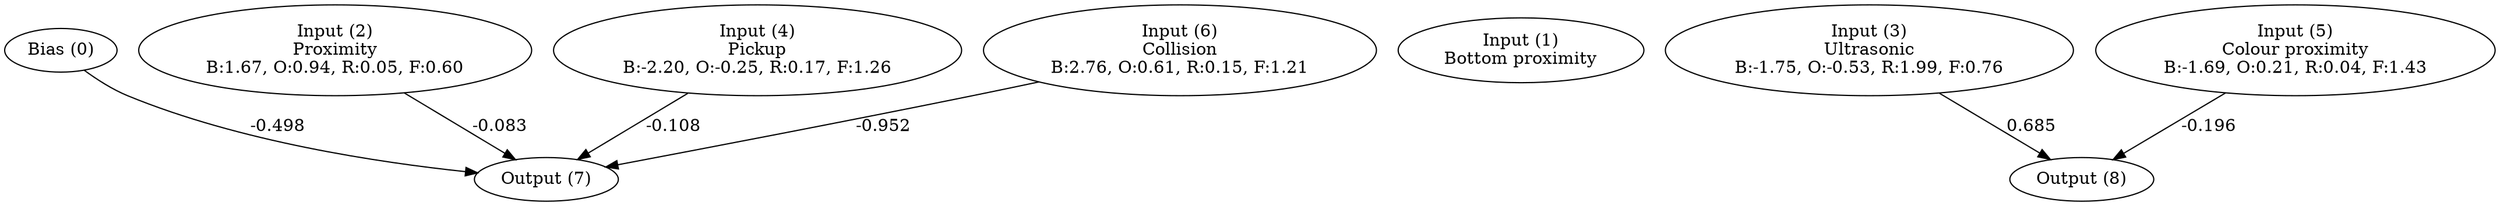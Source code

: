digraph G {
  0 [ label="Bias (0)" ];
  1 [ label="Input (1)\nBottom proximity" ];
  2 [ label="Input (2)\nProximity\nB:1.67, O:0.94, R:0.05, F:0.60" ];
  3 [ label="Input (3)\nUltrasonic\nB:-1.75, O:-0.53, R:1.99, F:0.76" ];
  4 [ label="Input (4)\nPickup\nB:-2.20, O:-0.25, R:0.17, F:1.26" ];
  5 [ label="Input (5)\nColour proximity\nB:-1.69, O:0.21, R:0.04, F:1.43" ];
  6 [ label="Input (6)\nCollision\nB:2.76, O:0.61, R:0.15, F:1.21" ];
  7 [ label="Output (7)" ];
  8 [ label="Output (8)" ];
  { rank=same 0 1 2 3 4 5 6 }
  { rank=same 7 8 }
  0 -> 7 [ label="-0.498" ];
  2 -> 7 [ label="-0.083" ];
  3 -> 8 [ label="0.685" ];
  4 -> 7 [ label="-0.108" ];
  5 -> 8 [ label="-0.196" ];
  6 -> 7 [ label="-0.952" ];
}
